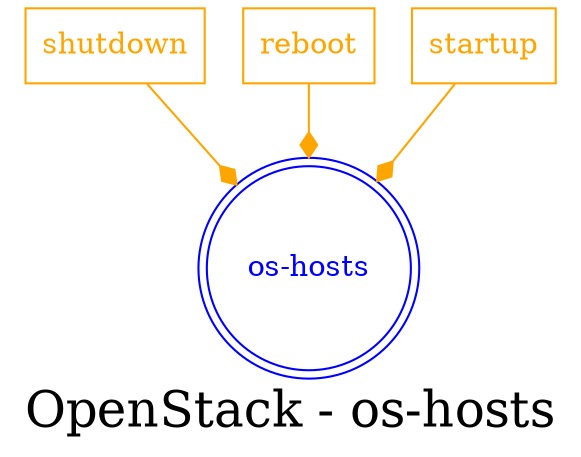 digraph LexiconGraph {
graph[label="OpenStack - os-hosts", fontsize=24]
splines=true
"os-hosts" [color=blue, fontcolor=blue, shape=doublecircle]
"shutdown" [color=orange, fontcolor=orange, shape=box]
"shutdown" -> "os-hosts" [color=orange, fontcolor=orange, arrowhead=diamond, arrowtail=none]
"reboot" [color=orange, fontcolor=orange, shape=box]
"reboot" -> "os-hosts" [color=orange, fontcolor=orange, arrowhead=diamond, arrowtail=none]
"startup" [color=orange, fontcolor=orange, shape=box]
"startup" -> "os-hosts" [color=orange, fontcolor=orange, arrowhead=diamond, arrowtail=none]
}

